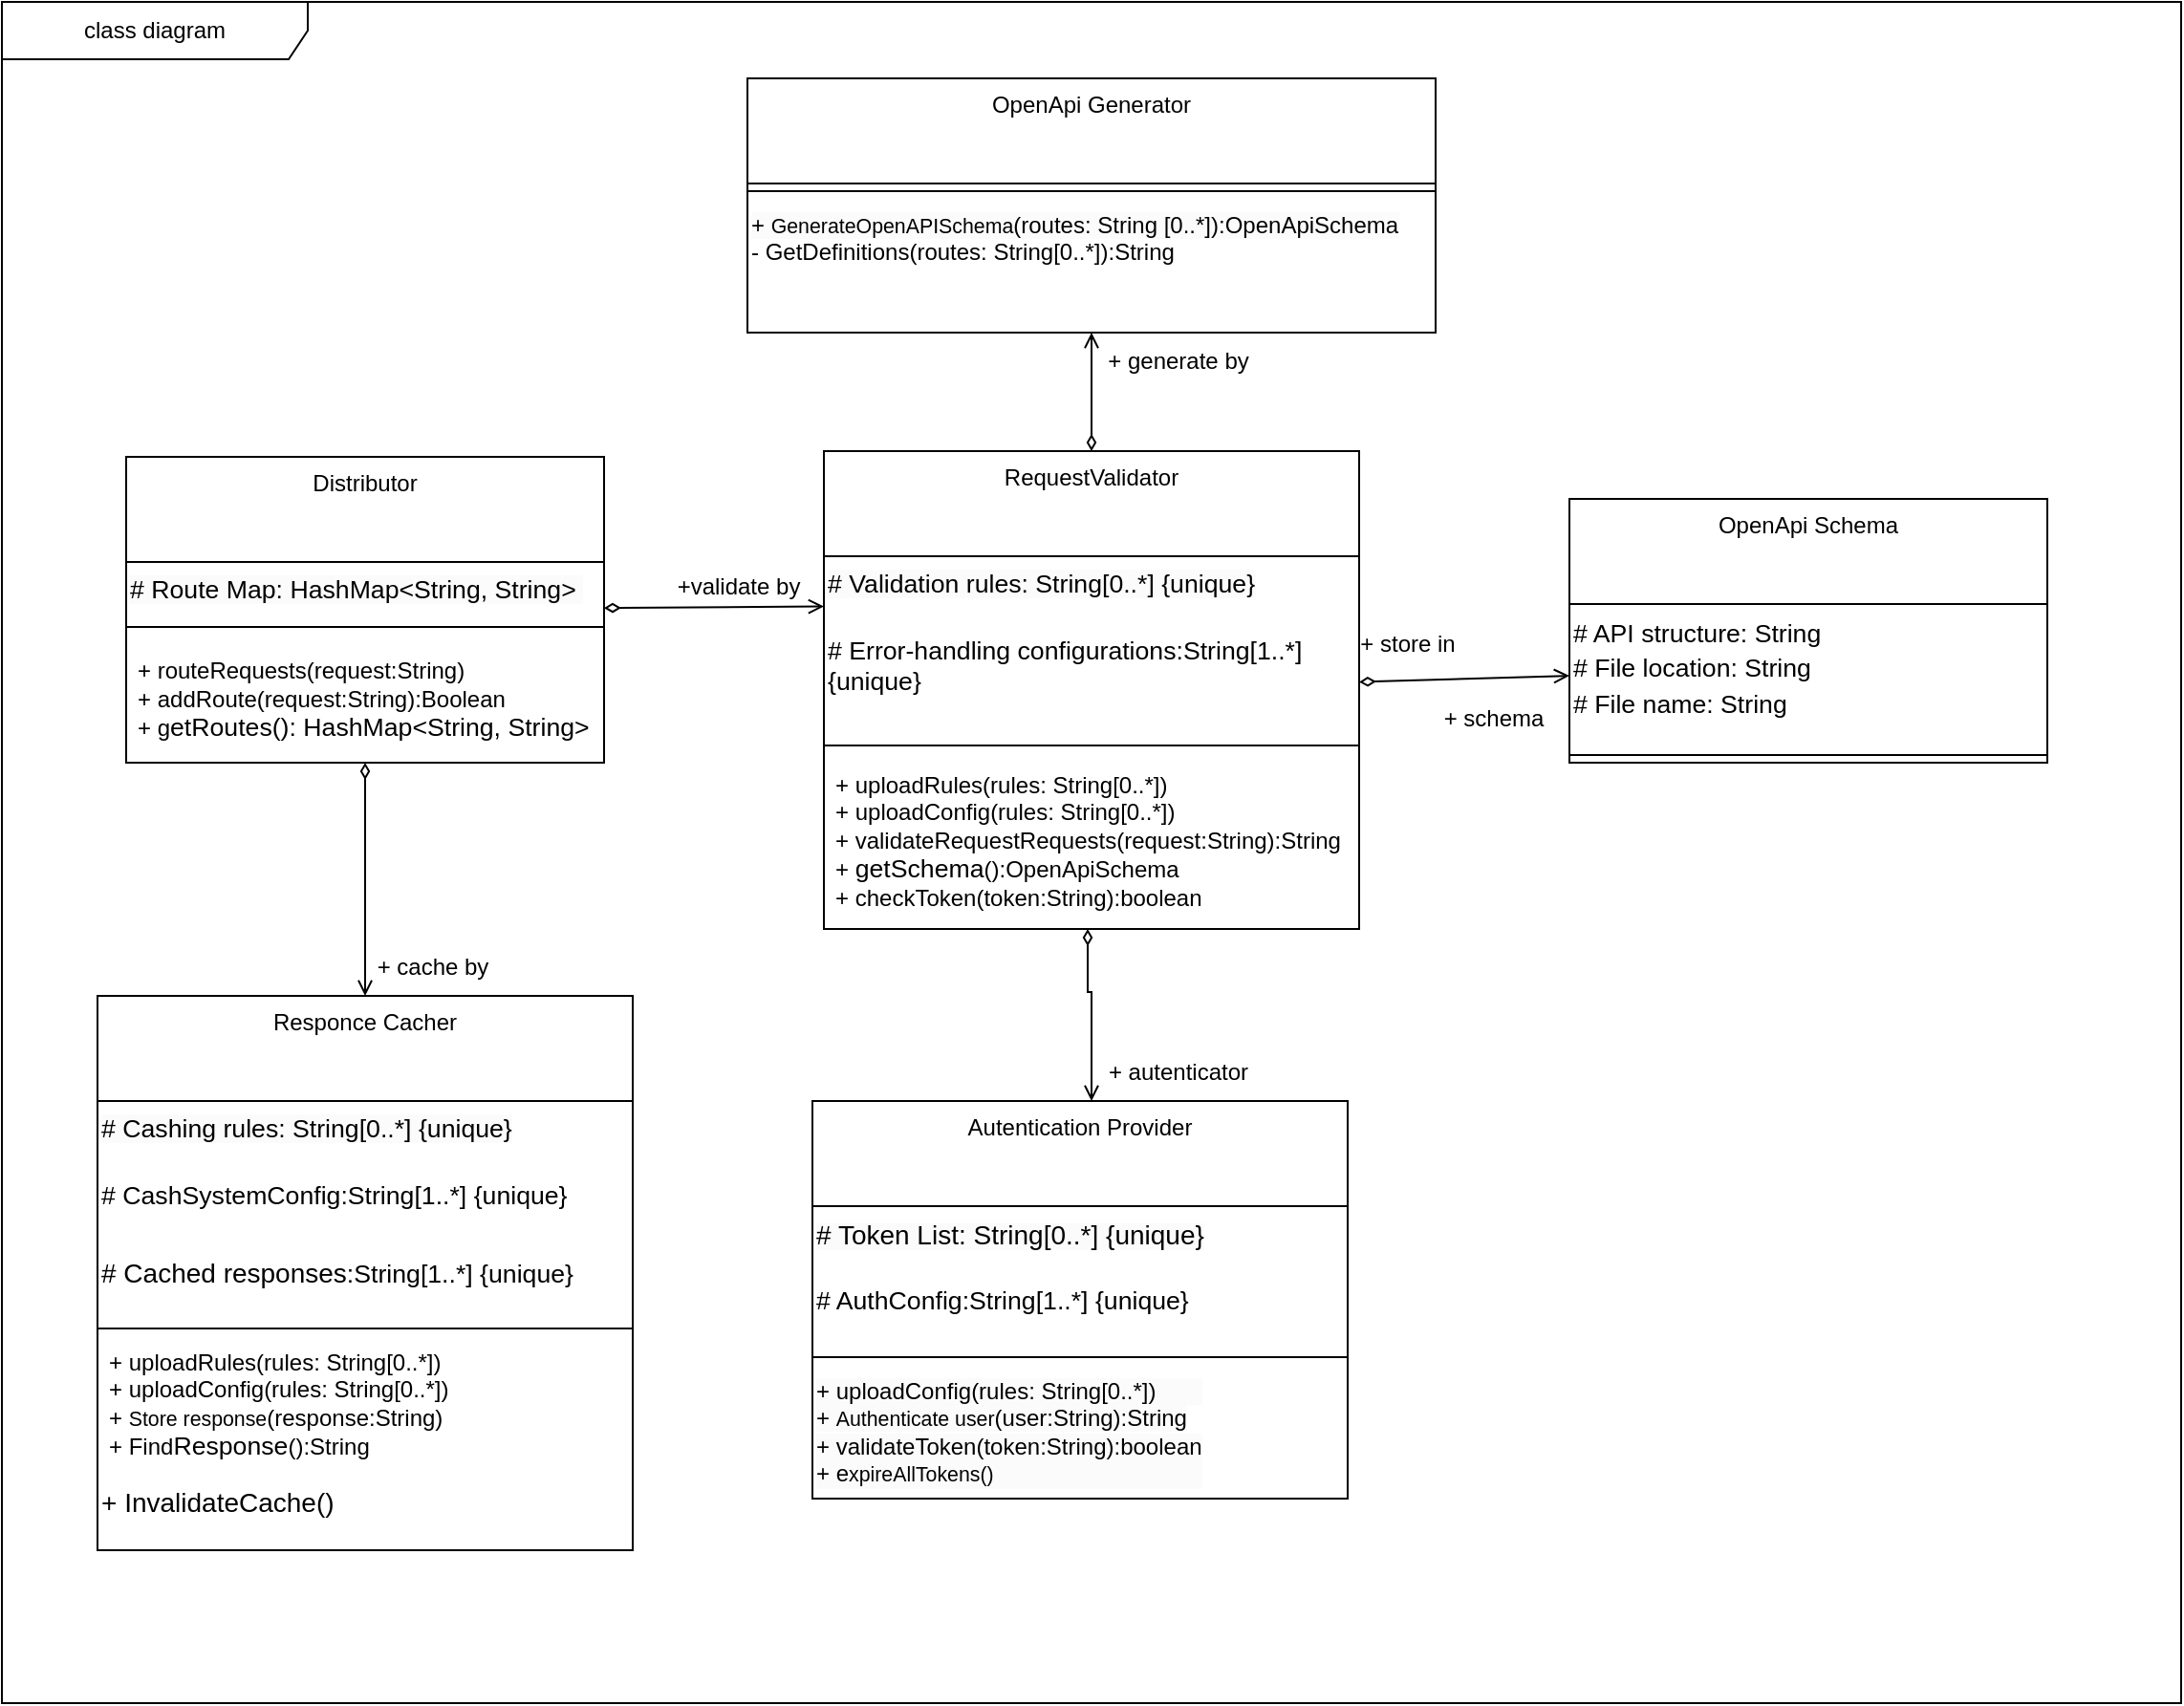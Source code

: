 <mxfile version="24.7.16">
  <diagram name="Страница — 1" id="VREv8bOaFBS4xNQ9jGO7">
    <mxGraphModel dx="2555" dy="958" grid="1" gridSize="10" guides="1" tooltips="1" connect="1" arrows="1" fold="1" page="1" pageScale="1" pageWidth="827" pageHeight="1169" math="0" shadow="0">
      <root>
        <mxCell id="0" />
        <mxCell id="1" parent="0" />
        <mxCell id="OUKYuBPlqhfOWSCmkJb9-1" value="class diagram" style="shape=umlFrame;whiteSpace=wrap;html=1;pointerEvents=0;recursiveResize=0;container=1;collapsible=0;width=160;" vertex="1" parent="1">
          <mxGeometry x="-10" y="10" width="1140" height="890" as="geometry" />
        </mxCell>
        <mxCell id="OUKYuBPlqhfOWSCmkJb9-48" style="rounded=0;orthogonalLoop=1;jettySize=auto;html=1;entryX=0.5;entryY=0;entryDx=0;entryDy=0;endArrow=open;endFill=0;startArrow=diamondThin;startFill=0;" edge="1" parent="OUKYuBPlqhfOWSCmkJb9-1" source="OUKYuBPlqhfOWSCmkJb9-2" target="OUKYuBPlqhfOWSCmkJb9-25">
          <mxGeometry relative="1" as="geometry" />
        </mxCell>
        <mxCell id="OUKYuBPlqhfOWSCmkJb9-49" style="rounded=0;orthogonalLoop=1;jettySize=auto;html=1;entryX=0;entryY=0.75;entryDx=0;entryDy=0;startArrow=diamondThin;startFill=0;endArrow=open;endFill=0;" edge="1" parent="OUKYuBPlqhfOWSCmkJb9-1" source="OUKYuBPlqhfOWSCmkJb9-2" target="OUKYuBPlqhfOWSCmkJb9-13">
          <mxGeometry relative="1" as="geometry" />
        </mxCell>
        <mxCell id="OUKYuBPlqhfOWSCmkJb9-2" value="Distributor" style="swimlane;fontStyle=0;align=center;verticalAlign=top;childLayout=stackLayout;horizontal=1;startSize=55;horizontalStack=0;resizeParent=1;resizeParentMax=0;resizeLast=0;collapsible=0;marginBottom=0;html=1;whiteSpace=wrap;" vertex="1" parent="OUKYuBPlqhfOWSCmkJb9-1">
          <mxGeometry x="65" y="238" width="250" height="160" as="geometry" />
        </mxCell>
        <mxCell id="OUKYuBPlqhfOWSCmkJb9-11" value="&lt;span style=&quot;color: rgb(0, 0, 0); font-family: Arial, sans-serif; font-size: 13.333px; font-style: normal; font-variant-ligatures: normal; font-variant-caps: normal; font-weight: 400; letter-spacing: normal; orphans: 2; text-align: left; text-indent: 0px; text-transform: none; widows: 2; word-spacing: 0px; -webkit-text-stroke-width: 0px; white-space: pre-wrap; background-color: rgb(251, 251, 251); text-decoration-thickness: initial; text-decoration-style: initial; text-decoration-color: initial; display: inline !important; float: none;&quot;&gt;# Route Map: HashMap&amp;lt;String, String&amp;gt; &lt;/span&gt;" style="text;whiteSpace=wrap;html=1;" vertex="1" parent="OUKYuBPlqhfOWSCmkJb9-2">
          <mxGeometry y="55" width="250" height="30" as="geometry" />
        </mxCell>
        <mxCell id="OUKYuBPlqhfOWSCmkJb9-7" value="" style="line;strokeWidth=1;fillColor=none;align=left;verticalAlign=middle;spacingTop=-1;spacingLeft=3;spacingRight=3;rotatable=0;labelPosition=right;points=[];portConstraint=eastwest;" vertex="1" parent="OUKYuBPlqhfOWSCmkJb9-2">
          <mxGeometry y="85" width="250" height="8" as="geometry" />
        </mxCell>
        <mxCell id="OUKYuBPlqhfOWSCmkJb9-9" value="+ routeRequests(request:String)&lt;div&gt;+ addRoute(request:String):Boolean&lt;/div&gt;&lt;div&gt;+ g&lt;span style=&quot;background-color: transparent; font-family: Arial, sans-serif; font-size: 10pt; white-space-collapse: preserve;&quot;&gt;etRoutes(): &lt;/span&gt;&lt;span style=&quot;font-family: Arial, sans-serif; font-size: 13.333px; white-space-collapse: preserve; background-color: initial;&quot;&gt;HashMap&amp;lt;String, String&amp;gt;&lt;/span&gt;&lt;/div&gt;" style="text;html=1;strokeColor=none;fillColor=none;align=left;verticalAlign=middle;spacingLeft=4;spacingRight=4;overflow=hidden;rotatable=0;points=[[0,0.5],[1,0.5]];portConstraint=eastwest;whiteSpace=wrap;" vertex="1" parent="OUKYuBPlqhfOWSCmkJb9-2">
          <mxGeometry y="93" width="250" height="67" as="geometry" />
        </mxCell>
        <mxCell id="OUKYuBPlqhfOWSCmkJb9-22" style="rounded=0;orthogonalLoop=1;jettySize=auto;html=1;entryX=0;entryY=0.5;entryDx=0;entryDy=0;endArrow=open;endFill=0;startArrow=diamondThin;startFill=0;" edge="1" parent="OUKYuBPlqhfOWSCmkJb9-1" source="OUKYuBPlqhfOWSCmkJb9-12" target="OUKYuBPlqhfOWSCmkJb9-19">
          <mxGeometry relative="1" as="geometry" />
        </mxCell>
        <mxCell id="OUKYuBPlqhfOWSCmkJb9-54" style="edgeStyle=orthogonalEdgeStyle;rounded=0;orthogonalLoop=1;jettySize=auto;html=1;startArrow=open;startFill=0;endArrow=diamondThin;endFill=0;" edge="1" parent="OUKYuBPlqhfOWSCmkJb9-1" source="OUKYuBPlqhfOWSCmkJb9-42" target="OUKYuBPlqhfOWSCmkJb9-12">
          <mxGeometry relative="1" as="geometry" />
        </mxCell>
        <mxCell id="OUKYuBPlqhfOWSCmkJb9-12" value="RequestValidator" style="swimlane;fontStyle=0;align=center;verticalAlign=top;childLayout=stackLayout;horizontal=1;startSize=55;horizontalStack=0;resizeParent=1;resizeParentMax=0;resizeLast=0;collapsible=0;marginBottom=0;html=1;whiteSpace=wrap;" vertex="1" parent="OUKYuBPlqhfOWSCmkJb9-1">
          <mxGeometry x="430" y="235" width="280" height="250" as="geometry" />
        </mxCell>
        <mxCell id="OUKYuBPlqhfOWSCmkJb9-13" value="&lt;span style=&quot;color: rgb(0, 0, 0); font-family: Arial, sans-serif; font-size: 13.333px; font-style: normal; font-variant-ligatures: normal; font-variant-caps: normal; font-weight: 400; letter-spacing: normal; orphans: 2; text-align: left; text-indent: 0px; text-transform: none; widows: 2; word-spacing: 0px; -webkit-text-stroke-width: 0px; white-space: pre-wrap; background-color: rgb(251, 251, 251); text-decoration-thickness: initial; text-decoration-style: initial; text-decoration-color: initial; display: inline !important; float: none;&quot;&gt;# &lt;span id=&quot;docs-internal-guid-f26df158-7fff-a619-ddc0-28d4c44d1c35&quot;&gt;&lt;span style=&quot;font-size: 10pt; background-color: transparent; font-variant-numeric: normal; font-variant-east-asian: normal; font-variant-alternates: normal; font-variant-position: normal; vertical-align: baseline;&quot;&gt;Validation rules&lt;/span&gt;&lt;/span&gt;: String[0..*] {unique}&lt;/span&gt;&lt;div&gt;&lt;span style=&quot;color: rgb(0, 0, 0); font-family: Arial, sans-serif; font-size: 13.333px; font-style: normal; font-variant-ligatures: normal; font-variant-caps: normal; font-weight: 400; letter-spacing: normal; orphans: 2; text-align: left; text-indent: 0px; text-transform: none; widows: 2; word-spacing: 0px; -webkit-text-stroke-width: 0px; white-space: pre-wrap; background-color: rgb(251, 251, 251); text-decoration-thickness: initial; text-decoration-style: initial; text-decoration-color: initial; display: inline !important; float: none;&quot;&gt;&lt;br&gt;&lt;/span&gt;&lt;/div&gt;" style="text;whiteSpace=wrap;html=1;" vertex="1" parent="OUKYuBPlqhfOWSCmkJb9-12">
          <mxGeometry y="55" width="280" height="35" as="geometry" />
        </mxCell>
        <mxCell id="OUKYuBPlqhfOWSCmkJb9-17" value="&lt;b style=&quot;font-weight:normal;&quot; id=&quot;docs-internal-guid-a1300bde-7fff-8ec0-51a4-c328ec383ea7&quot;&gt;&lt;span style=&quot;font-size:10pt;font-family:Arial,sans-serif;color:#000000;background-color:transparent;font-weight:400;font-style:normal;font-variant:normal;text-decoration:none;vertical-align:baseline;white-space:pre;white-space:pre-wrap;&quot;&gt;# Error-handling configurations:String[1..*] {unique}&lt;/span&gt;&lt;/b&gt;" style="text;whiteSpace=wrap;html=1;" vertex="1" parent="OUKYuBPlqhfOWSCmkJb9-12">
          <mxGeometry y="90" width="280" height="60" as="geometry" />
        </mxCell>
        <mxCell id="OUKYuBPlqhfOWSCmkJb9-14" value="" style="line;strokeWidth=1;fillColor=none;align=left;verticalAlign=middle;spacingTop=-1;spacingLeft=3;spacingRight=3;rotatable=0;labelPosition=right;points=[];portConstraint=eastwest;" vertex="1" parent="OUKYuBPlqhfOWSCmkJb9-12">
          <mxGeometry y="150" width="280" height="8" as="geometry" />
        </mxCell>
        <mxCell id="OUKYuBPlqhfOWSCmkJb9-15" value="&lt;div&gt;+ uploadRules(rules: String[0..*])&lt;/div&gt;&lt;div&gt;+ uploadConfig(rules: String[0..*])&lt;br&gt;&lt;/div&gt;+ validateRequestRequests(request:String):String&lt;div&gt;+&amp;nbsp;&lt;span id=&quot;docs-internal-guid-38511d8e-7fff-0f09-29a9-b0846342d782&quot;&gt;&lt;span style=&quot;font-size: 10pt; font-family: Arial, sans-serif; background-color: transparent; font-variant-numeric: normal; font-variant-east-asian: normal; font-variant-alternates: normal; font-variant-position: normal; vertical-align: baseline; white-space-collapse: preserve;&quot;&gt;getSchema&lt;/span&gt;&lt;/span&gt;():OpenApiSchema&lt;/div&gt;&lt;div&gt;+ checkToken(token:String):boolean&lt;/div&gt;" style="text;html=1;strokeColor=none;fillColor=none;align=left;verticalAlign=middle;spacingLeft=4;spacingRight=4;overflow=hidden;rotatable=0;points=[[0,0.5],[1,0.5]];portConstraint=eastwest;whiteSpace=wrap;" vertex="1" parent="OUKYuBPlqhfOWSCmkJb9-12">
          <mxGeometry y="158" width="280" height="92" as="geometry" />
        </mxCell>
        <mxCell id="OUKYuBPlqhfOWSCmkJb9-16" style="edgeStyle=orthogonalEdgeStyle;rounded=0;orthogonalLoop=1;jettySize=auto;html=1;exitX=0.5;exitY=1;exitDx=0;exitDy=0;" edge="1" parent="OUKYuBPlqhfOWSCmkJb9-12" source="OUKYuBPlqhfOWSCmkJb9-13" target="OUKYuBPlqhfOWSCmkJb9-13">
          <mxGeometry relative="1" as="geometry" />
        </mxCell>
        <mxCell id="OUKYuBPlqhfOWSCmkJb9-18" value="OpenApi Schema" style="swimlane;fontStyle=0;align=center;verticalAlign=top;childLayout=stackLayout;horizontal=1;startSize=55;horizontalStack=0;resizeParent=1;resizeParentMax=0;resizeLast=0;collapsible=0;marginBottom=0;html=1;whiteSpace=wrap;" vertex="1" parent="OUKYuBPlqhfOWSCmkJb9-1">
          <mxGeometry x="820" y="260" width="250" height="138" as="geometry" />
        </mxCell>
        <mxCell id="OUKYuBPlqhfOWSCmkJb9-19" value="&lt;span id=&quot;docs-internal-guid-5457fb7f-7fff-9584-35e8-6880242f1b99&quot;&gt;&lt;p style=&quot;line-height:1.38;margin-top:0pt;margin-bottom:0pt;&quot; dir=&quot;ltr&quot;&gt;&lt;span style=&quot;font-size: 10pt; font-family: Arial, sans-serif; background-color: transparent; font-variant-numeric: normal; font-variant-east-asian: normal; font-variant-alternates: normal; font-variant-position: normal; vertical-align: baseline; white-space-collapse: preserve;&quot;&gt;# API structure: String&lt;/span&gt;&lt;/p&gt;&lt;p style=&quot;line-height:1.38;margin-top:0pt;margin-bottom:0pt;&quot; dir=&quot;ltr&quot;&gt;&lt;span style=&quot;font-size: 10pt; font-family: Arial, sans-serif; background-color: transparent; font-variant-numeric: normal; font-variant-east-asian: normal; font-variant-alternates: normal; font-variant-position: normal; vertical-align: baseline; white-space-collapse: preserve;&quot;&gt;# File location: String&lt;/span&gt;&lt;/p&gt;&lt;p style=&quot;line-height:1.38;margin-top:0pt;margin-bottom:0pt;&quot; dir=&quot;ltr&quot;&gt;&lt;span style=&quot;font-size: 10pt; font-family: Arial, sans-serif; background-color: transparent; font-variant-numeric: normal; font-variant-east-asian: normal; font-variant-alternates: normal; font-variant-position: normal; vertical-align: baseline; white-space-collapse: preserve;&quot;&gt;# File name: String&lt;/span&gt;&lt;/p&gt;&lt;div&gt;&lt;span style=&quot;font-size: 10pt; font-family: Arial, sans-serif; background-color: transparent; font-variant-numeric: normal; font-variant-east-asian: normal; font-variant-alternates: normal; font-variant-position: normal; vertical-align: baseline; white-space-collapse: preserve;&quot;&gt;&lt;br&gt;&lt;/span&gt;&lt;/div&gt;&lt;/span&gt;" style="text;whiteSpace=wrap;html=1;" vertex="1" parent="OUKYuBPlqhfOWSCmkJb9-18">
          <mxGeometry y="55" width="250" height="75" as="geometry" />
        </mxCell>
        <mxCell id="OUKYuBPlqhfOWSCmkJb9-20" value="" style="line;strokeWidth=1;fillColor=none;align=left;verticalAlign=middle;spacingTop=-1;spacingLeft=3;spacingRight=3;rotatable=0;labelPosition=right;points=[];portConstraint=eastwest;" vertex="1" parent="OUKYuBPlqhfOWSCmkJb9-18">
          <mxGeometry y="130" width="250" height="8" as="geometry" />
        </mxCell>
        <mxCell id="OUKYuBPlqhfOWSCmkJb9-25" value="Responce Cacher" style="swimlane;fontStyle=0;align=center;verticalAlign=top;childLayout=stackLayout;horizontal=1;startSize=55;horizontalStack=0;resizeParent=1;resizeParentMax=0;resizeLast=0;collapsible=0;marginBottom=0;html=1;whiteSpace=wrap;" vertex="1" parent="OUKYuBPlqhfOWSCmkJb9-1">
          <mxGeometry x="50" y="520" width="280" height="290" as="geometry" />
        </mxCell>
        <mxCell id="OUKYuBPlqhfOWSCmkJb9-26" value="&lt;span style=&quot;color: rgb(0, 0, 0); font-family: Arial, sans-serif; font-size: 13.333px; font-style: normal; font-variant-ligatures: normal; font-variant-caps: normal; font-weight: 400; letter-spacing: normal; orphans: 2; text-align: left; text-indent: 0px; text-transform: none; widows: 2; word-spacing: 0px; -webkit-text-stroke-width: 0px; white-space: pre-wrap; background-color: rgb(251, 251, 251); text-decoration-thickness: initial; text-decoration-style: initial; text-decoration-color: initial; display: inline !important; float: none;&quot;&gt;# Cashing&lt;span id=&quot;docs-internal-guid-f26df158-7fff-a619-ddc0-28d4c44d1c35&quot;&gt;&lt;span style=&quot;font-size: 10pt; background-color: transparent; font-variant-numeric: normal; font-variant-east-asian: normal; font-variant-alternates: normal; font-variant-position: normal; vertical-align: baseline;&quot;&gt; rules&lt;/span&gt;&lt;/span&gt;: String[0..*] {unique}&lt;/span&gt;&lt;div&gt;&lt;span style=&quot;color: rgb(0, 0, 0); font-family: Arial, sans-serif; font-size: 13.333px; font-style: normal; font-variant-ligatures: normal; font-variant-caps: normal; font-weight: 400; letter-spacing: normal; orphans: 2; text-align: left; text-indent: 0px; text-transform: none; widows: 2; word-spacing: 0px; -webkit-text-stroke-width: 0px; white-space: pre-wrap; background-color: rgb(251, 251, 251); text-decoration-thickness: initial; text-decoration-style: initial; text-decoration-color: initial; display: inline !important; float: none;&quot;&gt;&lt;br&gt;&lt;/span&gt;&lt;/div&gt;" style="text;whiteSpace=wrap;html=1;" vertex="1" parent="OUKYuBPlqhfOWSCmkJb9-25">
          <mxGeometry y="55" width="280" height="35" as="geometry" />
        </mxCell>
        <mxCell id="OUKYuBPlqhfOWSCmkJb9-27" value="&lt;b style=&quot;font-weight:normal;&quot; id=&quot;docs-internal-guid-a1300bde-7fff-8ec0-51a4-c328ec383ea7&quot;&gt;&lt;span style=&quot;font-size:10pt;font-family:Arial,sans-serif;color:#000000;background-color:transparent;font-weight:400;font-style:normal;font-variant:normal;text-decoration:none;vertical-align:baseline;white-space:pre;white-space:pre-wrap;&quot;&gt;# CashSystemConfig:String[1..*] {unique}&lt;/span&gt;&lt;/b&gt;" style="text;whiteSpace=wrap;html=1;" vertex="1" parent="OUKYuBPlqhfOWSCmkJb9-25">
          <mxGeometry y="90" width="280" height="40" as="geometry" />
        </mxCell>
        <mxCell id="OUKYuBPlqhfOWSCmkJb9-31" value="&lt;b style=&quot;font-weight:normal;&quot; id=&quot;docs-internal-guid-3ee87e24-7fff-f079-7348-ecfdbf1fd3b9&quot;&gt;&lt;span style=&quot;font-family: Arial, sans-serif; color: rgb(0, 0, 0); background-color: transparent; font-weight: 400; font-style: normal; font-variant: normal; text-decoration: none; vertical-align: baseline; white-space: pre-wrap;&quot;&gt;&lt;font style=&quot;font-size: 14px;&quot;&gt;# Cached responses&lt;span style=&quot;font-family: Helvetica; font-size: 12px; white-space-collapse: collapse;&quot; id=&quot;docs-internal-guid-a1300bde-7fff-8ec0-51a4-c328ec383ea7&quot;&gt;&lt;span style=&quot;font-size: 10pt; font-family: Arial, sans-serif; background-color: transparent; font-variant-numeric: normal; font-variant-east-asian: normal; font-variant-alternates: normal; font-variant-position: normal; vertical-align: baseline; white-space-collapse: preserve;&quot;&gt;:String[1..*] {unique}&lt;/span&gt;&lt;/span&gt; &lt;/font&gt;&lt;/span&gt;&lt;/b&gt;" style="text;whiteSpace=wrap;html=1;" vertex="1" parent="OUKYuBPlqhfOWSCmkJb9-25">
          <mxGeometry y="130" width="280" height="40" as="geometry" />
        </mxCell>
        <mxCell id="OUKYuBPlqhfOWSCmkJb9-28" value="" style="line;strokeWidth=1;fillColor=none;align=left;verticalAlign=middle;spacingTop=-1;spacingLeft=3;spacingRight=3;rotatable=0;labelPosition=right;points=[];portConstraint=eastwest;" vertex="1" parent="OUKYuBPlqhfOWSCmkJb9-25">
          <mxGeometry y="170" width="280" height="8" as="geometry" />
        </mxCell>
        <mxCell id="OUKYuBPlqhfOWSCmkJb9-29" value="&lt;div&gt;+ uploadRules(rules: String[0..*])&lt;/div&gt;&lt;div&gt;+ uploadConfig(rules: String[0..*])&lt;br&gt;&lt;/div&gt;+&amp;nbsp;&lt;span id=&quot;docs-internal-guid-3d343022-7fff-2825-82aa-aa383416bce2&quot;&gt;&lt;span style=&quot;font-size: 8pt; font-family: Arial, sans-serif; background-color: transparent; font-variant-numeric: normal; font-variant-east-asian: normal; font-variant-alternates: normal; font-variant-position: normal; vertical-align: baseline; white-space-collapse: preserve;&quot;&gt;Store response&lt;/span&gt;&lt;/span&gt;(response:String)&lt;div&gt;+ Find&lt;span id=&quot;docs-internal-guid-38511d8e-7fff-0f09-29a9-b0846342d782&quot;&gt;&lt;span style=&quot;font-size: 10pt; font-family: Arial, sans-serif; background-color: transparent; font-variant-numeric: normal; font-variant-east-asian: normal; font-variant-alternates: normal; font-variant-position: normal; vertical-align: baseline; white-space-collapse: preserve;&quot;&gt;Response&lt;/span&gt;&lt;/span&gt;():String&lt;/div&gt;" style="text;html=1;strokeColor=none;fillColor=none;align=left;verticalAlign=middle;spacingLeft=4;spacingRight=4;overflow=hidden;rotatable=0;points=[[0,0.5],[1,0.5]];portConstraint=eastwest;whiteSpace=wrap;" vertex="1" parent="OUKYuBPlqhfOWSCmkJb9-25">
          <mxGeometry y="178" width="280" height="72" as="geometry" />
        </mxCell>
        <mxCell id="OUKYuBPlqhfOWSCmkJb9-30" style="edgeStyle=orthogonalEdgeStyle;rounded=0;orthogonalLoop=1;jettySize=auto;html=1;exitX=0.5;exitY=1;exitDx=0;exitDy=0;" edge="1" parent="OUKYuBPlqhfOWSCmkJb9-25" source="OUKYuBPlqhfOWSCmkJb9-26" target="OUKYuBPlqhfOWSCmkJb9-26">
          <mxGeometry relative="1" as="geometry" />
        </mxCell>
        <mxCell id="OUKYuBPlqhfOWSCmkJb9-32" value="&lt;b style=&quot;font-weight:normal;&quot; id=&quot;docs-internal-guid-f2197ef2-7fff-327c-abc3-34c5134f3c68&quot;&gt;&lt;span style=&quot;font-family: Arial, sans-serif; color: rgb(0, 0, 0); background-color: transparent; font-weight: 400; font-style: normal; font-variant: normal; text-decoration: none; vertical-align: baseline; white-space: pre-wrap;&quot;&gt;&lt;font style=&quot;font-size: 14px;&quot;&gt;+ InvalidateCache()&lt;/font&gt;&lt;/span&gt;&lt;/b&gt;" style="text;whiteSpace=wrap;html=1;" vertex="1" parent="OUKYuBPlqhfOWSCmkJb9-25">
          <mxGeometry y="250" width="280" height="40" as="geometry" />
        </mxCell>
        <mxCell id="OUKYuBPlqhfOWSCmkJb9-33" value="Autentication Provider" style="swimlane;fontStyle=0;align=center;verticalAlign=top;childLayout=stackLayout;horizontal=1;startSize=55;horizontalStack=0;resizeParent=1;resizeParentMax=0;resizeLast=0;collapsible=0;marginBottom=0;html=1;whiteSpace=wrap;" vertex="1" parent="OUKYuBPlqhfOWSCmkJb9-1">
          <mxGeometry x="424" y="575" width="280" height="208" as="geometry" />
        </mxCell>
        <mxCell id="OUKYuBPlqhfOWSCmkJb9-34" value="&lt;span style=&quot;color: rgb(0, 0, 0); font-family: Arial, sans-serif; font-style: normal; font-variant-ligatures: normal; font-variant-caps: normal; font-weight: 400; letter-spacing: normal; orphans: 2; text-align: left; text-indent: 0px; text-transform: none; widows: 2; word-spacing: 0px; -webkit-text-stroke-width: 0px; white-space: pre-wrap; background-color: rgb(251, 251, 251); text-decoration-thickness: initial; text-decoration-style: initial; text-decoration-color: initial; float: none; display: inline !important;&quot;&gt;&lt;font style=&quot;font-size: 14px;&quot;&gt;# &lt;span style=&quot;&quot; id=&quot;docs-internal-guid-0717042e-7fff-3c65-528d-4da9d0ddbe4a&quot;&gt;&lt;span style=&quot;background-color: transparent; font-variant-numeric: normal; font-variant-east-asian: normal; font-variant-alternates: normal; font-variant-position: normal; vertical-align: baseline;&quot;&gt;Token List&lt;/span&gt;&lt;/span&gt;: String[0..*] {unique}&lt;/font&gt;&lt;/span&gt;&lt;div&gt;&lt;span style=&quot;color: rgb(0, 0, 0); font-family: Arial, sans-serif; font-size: 13.333px; font-style: normal; font-variant-ligatures: normal; font-variant-caps: normal; font-weight: 400; letter-spacing: normal; orphans: 2; text-align: left; text-indent: 0px; text-transform: none; widows: 2; word-spacing: 0px; -webkit-text-stroke-width: 0px; white-space: pre-wrap; background-color: rgb(251, 251, 251); text-decoration-thickness: initial; text-decoration-style: initial; text-decoration-color: initial; display: inline !important; float: none;&quot;&gt;&lt;br&gt;&lt;/span&gt;&lt;/div&gt;" style="text;whiteSpace=wrap;html=1;" vertex="1" parent="OUKYuBPlqhfOWSCmkJb9-33">
          <mxGeometry y="55" width="280" height="35" as="geometry" />
        </mxCell>
        <mxCell id="OUKYuBPlqhfOWSCmkJb9-35" value="&lt;b style=&quot;font-weight:normal;&quot; id=&quot;docs-internal-guid-a1300bde-7fff-8ec0-51a4-c328ec383ea7&quot;&gt;&lt;span style=&quot;font-size:10pt;font-family:Arial,sans-serif;color:#000000;background-color:transparent;font-weight:400;font-style:normal;font-variant:normal;text-decoration:none;vertical-align:baseline;white-space:pre;white-space:pre-wrap;&quot;&gt;# AuthConfig:String[1..*] {unique}&lt;/span&gt;&lt;/b&gt;" style="text;whiteSpace=wrap;html=1;" vertex="1" parent="OUKYuBPlqhfOWSCmkJb9-33">
          <mxGeometry y="90" width="280" height="40" as="geometry" />
        </mxCell>
        <mxCell id="OUKYuBPlqhfOWSCmkJb9-37" value="" style="line;strokeWidth=1;fillColor=none;align=left;verticalAlign=middle;spacingTop=-1;spacingLeft=3;spacingRight=3;rotatable=0;labelPosition=right;points=[];portConstraint=eastwest;" vertex="1" parent="OUKYuBPlqhfOWSCmkJb9-33">
          <mxGeometry y="130" width="280" height="8" as="geometry" />
        </mxCell>
        <mxCell id="OUKYuBPlqhfOWSCmkJb9-39" style="edgeStyle=orthogonalEdgeStyle;rounded=0;orthogonalLoop=1;jettySize=auto;html=1;exitX=0.5;exitY=1;exitDx=0;exitDy=0;" edge="1" parent="OUKYuBPlqhfOWSCmkJb9-33" source="OUKYuBPlqhfOWSCmkJb9-34" target="OUKYuBPlqhfOWSCmkJb9-34">
          <mxGeometry relative="1" as="geometry" />
        </mxCell>
        <mxCell id="OUKYuBPlqhfOWSCmkJb9-41" value="&lt;div style=&quot;forced-color-adjust: none; color: rgb(0, 0, 0); font-family: Helvetica; font-size: 12px; font-style: normal; font-variant-ligatures: normal; font-variant-caps: normal; font-weight: 400; letter-spacing: normal; orphans: 2; text-align: left; text-indent: 0px; text-transform: none; widows: 2; word-spacing: 0px; -webkit-text-stroke-width: 0px; white-space: normal; background-color: rgb(251, 251, 251); text-decoration-thickness: initial; text-decoration-style: initial; text-decoration-color: initial;&quot;&gt;+ uploadConfig(rules: String[0..*])&lt;br style=&quot;forced-color-adjust: none;&quot;&gt;&lt;/div&gt;&lt;span style=&quot;color: rgb(0, 0, 0); font-family: Helvetica; font-size: 12px; font-style: normal; font-variant-ligatures: normal; font-variant-caps: normal; font-weight: 400; letter-spacing: normal; orphans: 2; text-align: left; text-indent: 0px; text-transform: none; widows: 2; word-spacing: 0px; -webkit-text-stroke-width: 0px; white-space: normal; background-color: rgb(251, 251, 251); text-decoration-thickness: initial; text-decoration-style: initial; text-decoration-color: initial; display: inline !important; float: none;&quot;&gt;+&amp;nbsp;&lt;/span&gt;&lt;span style=&quot;color: rgb(0, 0, 0); font-family: Helvetica; font-size: 12px; font-style: normal; font-variant-ligatures: normal; font-variant-caps: normal; font-weight: 400; letter-spacing: normal; orphans: 2; text-align: left; text-indent: 0px; text-transform: none; widows: 2; word-spacing: 0px; -webkit-text-stroke-width: 0px; white-space: normal; background-color: rgb(251, 251, 251); text-decoration-thickness: initial; text-decoration-style: initial; text-decoration-color: initial; display: inline !important; float: none;&quot;&gt;&lt;span id=&quot;docs-internal-guid-b31d3b25-7fff-fe48-8f4c-e3f12698210c&quot;&gt;&lt;span style=&quot;font-size: 8pt; font-family: Arial, sans-serif; background-color: transparent; font-variant-numeric: normal; font-variant-east-asian: normal; font-variant-alternates: normal; font-variant-position: normal; vertical-align: baseline; white-space-collapse: preserve;&quot;&gt;Authenticate user&lt;/span&gt;&lt;/span&gt;(user:String):String&lt;/span&gt;&lt;div style=&quot;forced-color-adjust: none; color: rgb(0, 0, 0); font-family: Helvetica; font-size: 12px; font-style: normal; font-variant-ligatures: normal; font-variant-caps: normal; font-weight: 400; letter-spacing: normal; orphans: 2; text-align: left; text-indent: 0px; text-transform: none; widows: 2; word-spacing: 0px; -webkit-text-stroke-width: 0px; white-space: normal; background-color: rgb(251, 251, 251); text-decoration-thickness: initial; text-decoration-style: initial; text-decoration-color: initial;&quot;&gt;+ validateToken(token:String):boolean&lt;/div&gt;&lt;div style=&quot;forced-color-adjust: none; color: rgb(0, 0, 0); font-family: Helvetica; font-size: 12px; font-style: normal; font-variant-ligatures: normal; font-variant-caps: normal; font-weight: 400; letter-spacing: normal; orphans: 2; text-align: left; text-indent: 0px; text-transform: none; widows: 2; word-spacing: 0px; -webkit-text-stroke-width: 0px; white-space: normal; background-color: rgb(251, 251, 251); text-decoration-thickness: initial; text-decoration-style: initial; text-decoration-color: initial;&quot;&gt;+ e&lt;span style=&quot;background-color: transparent; font-family: Arial, sans-serif; font-size: 8pt; white-space-collapse: preserve;&quot;&gt;xpireAllTokens()&lt;/span&gt;&lt;/div&gt;" style="text;whiteSpace=wrap;html=1;" vertex="1" parent="OUKYuBPlqhfOWSCmkJb9-33">
          <mxGeometry y="138" width="280" height="70" as="geometry" />
        </mxCell>
        <mxCell id="OUKYuBPlqhfOWSCmkJb9-42" value="OpenApi Generator" style="swimlane;fontStyle=0;align=center;verticalAlign=top;childLayout=stackLayout;horizontal=1;startSize=55;horizontalStack=0;resizeParent=1;resizeParentMax=0;resizeLast=0;collapsible=0;marginBottom=0;html=1;whiteSpace=wrap;" vertex="1" parent="OUKYuBPlqhfOWSCmkJb9-1">
          <mxGeometry x="390" y="40" width="360" height="133" as="geometry" />
        </mxCell>
        <mxCell id="OUKYuBPlqhfOWSCmkJb9-45" value="" style="line;strokeWidth=1;fillColor=none;align=left;verticalAlign=middle;spacingTop=-1;spacingLeft=3;spacingRight=3;rotatable=0;labelPosition=right;points=[];portConstraint=eastwest;" vertex="1" parent="OUKYuBPlqhfOWSCmkJb9-42">
          <mxGeometry y="55" width="360" height="8" as="geometry" />
        </mxCell>
        <mxCell id="OUKYuBPlqhfOWSCmkJb9-46" style="edgeStyle=orthogonalEdgeStyle;rounded=0;orthogonalLoop=1;jettySize=auto;html=1;exitX=0.5;exitY=1;exitDx=0;exitDy=0;" edge="1" parent="OUKYuBPlqhfOWSCmkJb9-42">
          <mxGeometry relative="1" as="geometry">
            <mxPoint x="140" y="90" as="sourcePoint" />
            <mxPoint x="140" y="90" as="targetPoint" />
          </mxGeometry>
        </mxCell>
        <mxCell id="OUKYuBPlqhfOWSCmkJb9-47" value="&lt;div style=&quot;forced-color-adjust: none; color: rgb(0, 0, 0); font-family: Helvetica; font-size: 12px; font-style: normal; font-variant-ligatures: normal; font-variant-caps: normal; font-weight: 400; letter-spacing: normal; orphans: 2; text-align: left; text-indent: 0px; text-transform: none; widows: 2; word-spacing: 0px; -webkit-text-stroke-width: 0px; white-space: normal; background-color: rgb(251, 251, 251); text-decoration-thickness: initial; text-decoration-style: initial; text-decoration-color: initial;&quot;&gt;+&amp;nbsp;&lt;span id=&quot;docs-internal-guid-fac67e25-7fff-50c7-0ff5-ebc66890f307&quot;&gt;&lt;span style=&quot;font-size: 8pt; font-family: Arial, sans-serif; background-color: transparent; font-variant-numeric: normal; font-variant-east-asian: normal; font-variant-alternates: normal; font-variant-position: normal; vertical-align: baseline; white-space-collapse: preserve;&quot;&gt;Generate&lt;/span&gt;&lt;span style=&quot;font-size: 8pt; font-family: Arial, sans-serif; background-color: transparent; font-variant-numeric: normal; font-variant-east-asian: normal; font-variant-alternates: normal; font-variant-position: normal; vertical-align: baseline; white-space-collapse: preserve;&quot;&gt;OpenAPISchema&lt;/span&gt;&lt;/span&gt;(routes: String [0..*]):OpenApiSchema&lt;br style=&quot;forced-color-adjust: none;&quot;&gt;&lt;/div&gt;- GetDefinitions(routes: String[0..*]):String" style="text;whiteSpace=wrap;html=1;" vertex="1" parent="OUKYuBPlqhfOWSCmkJb9-42">
          <mxGeometry y="63" width="360" height="70" as="geometry" />
        </mxCell>
        <mxCell id="OUKYuBPlqhfOWSCmkJb9-23" value="+ store in" style="text;html=1;align=center;verticalAlign=middle;resizable=0;points=[];autosize=1;strokeColor=none;fillColor=none;" vertex="1" parent="OUKYuBPlqhfOWSCmkJb9-1">
          <mxGeometry x="700" y="321" width="70" height="30" as="geometry" />
        </mxCell>
        <mxCell id="OUKYuBPlqhfOWSCmkJb9-24" value="+ schema" style="text;html=1;align=center;verticalAlign=middle;resizable=0;points=[];autosize=1;strokeColor=none;fillColor=none;" vertex="1" parent="OUKYuBPlqhfOWSCmkJb9-1">
          <mxGeometry x="740" y="360" width="80" height="30" as="geometry" />
        </mxCell>
        <mxCell id="OUKYuBPlqhfOWSCmkJb9-50" value="+validate by" style="text;html=1;align=center;verticalAlign=middle;resizable=0;points=[];autosize=1;strokeColor=none;fillColor=none;" vertex="1" parent="OUKYuBPlqhfOWSCmkJb9-1">
          <mxGeometry x="340" y="291" width="90" height="30" as="geometry" />
        </mxCell>
        <mxCell id="OUKYuBPlqhfOWSCmkJb9-53" value="+ cache by" style="text;html=1;align=center;verticalAlign=middle;resizable=0;points=[];autosize=1;strokeColor=none;fillColor=none;" vertex="1" parent="OUKYuBPlqhfOWSCmkJb9-1">
          <mxGeometry x="185" y="490" width="80" height="30" as="geometry" />
        </mxCell>
        <mxCell id="OUKYuBPlqhfOWSCmkJb9-55" style="rounded=0;orthogonalLoop=1;jettySize=auto;html=1;edgeStyle=orthogonalEdgeStyle;startArrow=diamondThin;startFill=0;endArrow=open;endFill=0;" edge="1" parent="OUKYuBPlqhfOWSCmkJb9-1" source="OUKYuBPlqhfOWSCmkJb9-15" target="OUKYuBPlqhfOWSCmkJb9-33">
          <mxGeometry relative="1" as="geometry">
            <Array as="points">
              <mxPoint x="568" y="518" />
              <mxPoint x="570" y="518" />
            </Array>
          </mxGeometry>
        </mxCell>
        <mxCell id="OUKYuBPlqhfOWSCmkJb9-57" value="+ autenticator" style="text;html=1;align=center;verticalAlign=middle;resizable=0;points=[];autosize=1;strokeColor=none;fillColor=none;" vertex="1" parent="OUKYuBPlqhfOWSCmkJb9-1">
          <mxGeometry x="565" y="545" width="100" height="30" as="geometry" />
        </mxCell>
        <mxCell id="OUKYuBPlqhfOWSCmkJb9-60" value="+ generate by" style="text;html=1;align=center;verticalAlign=middle;resizable=0;points=[];autosize=1;strokeColor=none;fillColor=none;" vertex="1" parent="OUKYuBPlqhfOWSCmkJb9-1">
          <mxGeometry x="565" y="173" width="100" height="30" as="geometry" />
        </mxCell>
      </root>
    </mxGraphModel>
  </diagram>
</mxfile>
